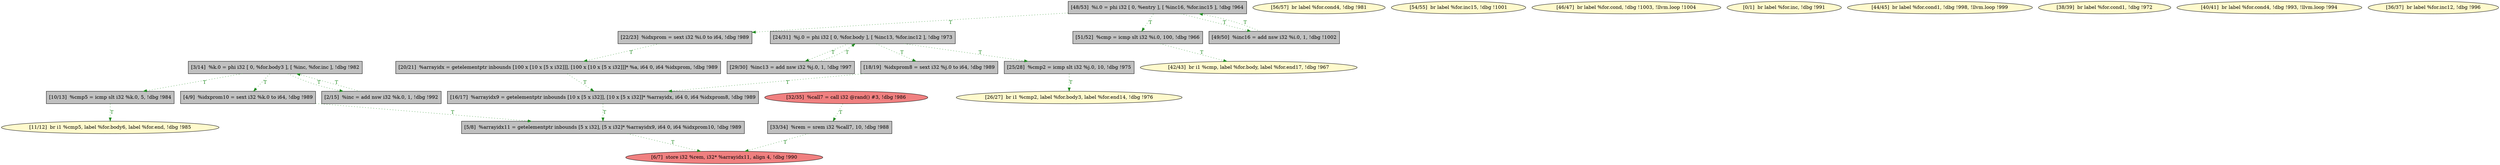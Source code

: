 
digraph G {


node315 [fillcolor=grey,label="[10/13]  %cmp5 = icmp slt i32 %k.0, 5, !dbg !984",shape=rectangle,style=filled ]
node314 [fillcolor=lemonchiffon,label="[56/57]  br label %for.cond4, !dbg !981",shape=ellipse,style=filled ]
node317 [fillcolor=lemonchiffon,label="[11/12]  br i1 %cmp5, label %for.body6, label %for.end, !dbg !985",shape=ellipse,style=filled ]
node313 [fillcolor=lemonchiffon,label="[26/27]  br i1 %cmp2, label %for.body3, label %for.end14, !dbg !976",shape=ellipse,style=filled ]
node312 [fillcolor=grey,label="[51/52]  %cmp = icmp slt i32 %i.0, 100, !dbg !966",shape=rectangle,style=filled ]
node311 [fillcolor=lemonchiffon,label="[54/55]  br label %for.inc15, !dbg !1001",shape=ellipse,style=filled ]
node310 [fillcolor=grey,label="[48/53]  %i.0 = phi i32 [ 0, %entry ], [ %inc16, %for.inc15 ], !dbg !964",shape=rectangle,style=filled ]
node309 [fillcolor=lemonchiffon,label="[46/47]  br label %for.cond, !dbg !1003, !llvm.loop !1004",shape=ellipse,style=filled ]
node294 [fillcolor=grey,label="[18/19]  %idxprom8 = sext i32 %j.0 to i64, !dbg !989",shape=rectangle,style=filled ]
node291 [fillcolor=grey,label="[2/15]  %inc = add nsw i32 %k.0, 1, !dbg !992",shape=rectangle,style=filled ]
node298 [fillcolor=grey,label="[5/8]  %arrayidx11 = getelementptr inbounds [5 x i32], [5 x i32]* %arrayidx9, i64 0, i64 %idxprom10, !dbg !989",shape=rectangle,style=filled ]
node295 [fillcolor=grey,label="[20/21]  %arrayidx = getelementptr inbounds [100 x [10 x [5 x i32]]], [100 x [10 x [5 x i32]]]* %a, i64 0, i64 %idxprom, !dbg !989",shape=rectangle,style=filled ]
node290 [fillcolor=lemonchiffon,label="[0/1]  br label %for.inc, !dbg !991",shape=ellipse,style=filled ]
node316 [fillcolor=grey,label="[49/50]  %inc16 = add nsw i32 %i.0, 1, !dbg !1002",shape=rectangle,style=filled ]
node293 [fillcolor=grey,label="[16/17]  %arrayidx9 = getelementptr inbounds [10 x [5 x i32]], [10 x [5 x i32]]* %arrayidx, i64 0, i64 %idxprom8, !dbg !989",shape=rectangle,style=filled ]
node308 [fillcolor=grey,label="[25/28]  %cmp2 = icmp slt i32 %j.0, 10, !dbg !975",shape=rectangle,style=filled ]
node303 [fillcolor=grey,label="[4/9]  %idxprom10 = sext i32 %k.0 to i64, !dbg !989",shape=rectangle,style=filled ]
node296 [fillcolor=grey,label="[22/23]  %idxprom = sext i32 %i.0 to i64, !dbg !989",shape=rectangle,style=filled ]
node297 [fillcolor=grey,label="[24/31]  %j.0 = phi i32 [ 0, %for.body ], [ %inc13, %for.inc12 ], !dbg !973",shape=rectangle,style=filled ]
node292 [fillcolor=lightcoral,label="[6/7]  store i32 %rem, i32* %arrayidx11, align 4, !dbg !990",shape=ellipse,style=filled ]
node299 [fillcolor=lightcoral,label="[32/35]  %call7 = call i32 @rand() #3, !dbg !986",shape=ellipse,style=filled ]
node306 [fillcolor=lemonchiffon,label="[44/45]  br label %for.cond1, !dbg !998, !llvm.loop !999",shape=ellipse,style=filled ]
node301 [fillcolor=lemonchiffon,label="[38/39]  br label %for.cond1, !dbg !972",shape=ellipse,style=filled ]
node318 [fillcolor=grey,label="[29/30]  %inc13 = add nsw i32 %j.0, 1, !dbg !997",shape=rectangle,style=filled ]
node307 [fillcolor=grey,label="[3/14]  %k.0 = phi i32 [ 0, %for.body3 ], [ %inc, %for.inc ], !dbg !982",shape=rectangle,style=filled ]
node302 [fillcolor=lemonchiffon,label="[40/41]  br label %for.cond4, !dbg !993, !llvm.loop !994",shape=ellipse,style=filled ]
node304 [fillcolor=lemonchiffon,label="[42/43]  br i1 %cmp, label %for.body, label %for.end17, !dbg !967",shape=ellipse,style=filled ]
node300 [fillcolor=lemonchiffon,label="[36/37]  br label %for.inc12, !dbg !996",shape=ellipse,style=filled ]
node305 [fillcolor=grey,label="[33/34]  %rem = srem i32 %call7, 10, !dbg !988",shape=rectangle,style=filled ]

node308->node313 [style=dotted,color=forestgreen,label="T",fontcolor=forestgreen ]
node307->node315 [style=dotted,color=forestgreen,label="T",fontcolor=forestgreen ]
node297->node318 [style=dotted,color=forestgreen,label="T",fontcolor=forestgreen ]
node303->node298 [style=dotted,color=forestgreen,label="T",fontcolor=forestgreen ]
node295->node293 [style=dotted,color=forestgreen,label="T",fontcolor=forestgreen ]
node293->node298 [style=dotted,color=forestgreen,label="T",fontcolor=forestgreen ]
node297->node308 [style=dotted,color=forestgreen,label="T",fontcolor=forestgreen ]
node310->node316 [style=dotted,color=forestgreen,label="T",fontcolor=forestgreen ]
node315->node317 [style=dotted,color=forestgreen,label="T",fontcolor=forestgreen ]
node310->node296 [style=dotted,color=forestgreen,label="T",fontcolor=forestgreen ]
node310->node312 [style=dotted,color=forestgreen,label="T",fontcolor=forestgreen ]
node298->node292 [style=dotted,color=forestgreen,label="T",fontcolor=forestgreen ]
node294->node293 [style=dotted,color=forestgreen,label="T",fontcolor=forestgreen ]
node305->node292 [style=dotted,color=forestgreen,label="T",fontcolor=forestgreen ]
node312->node304 [style=dotted,color=forestgreen,label="T",fontcolor=forestgreen ]
node296->node295 [style=dotted,color=forestgreen,label="T",fontcolor=forestgreen ]
node297->node294 [style=dotted,color=forestgreen,label="T",fontcolor=forestgreen ]
node291->node307 [style=dotted,color=forestgreen,label="T",fontcolor=forestgreen ]
node307->node291 [style=dotted,color=forestgreen,label="T",fontcolor=forestgreen ]
node318->node297 [style=dotted,color=forestgreen,label="T",fontcolor=forestgreen ]
node316->node310 [style=dotted,color=forestgreen,label="T",fontcolor=forestgreen ]
node307->node303 [style=dotted,color=forestgreen,label="T",fontcolor=forestgreen ]
node299->node305 [style=dotted,color=forestgreen,label="T",fontcolor=forestgreen ]


}
